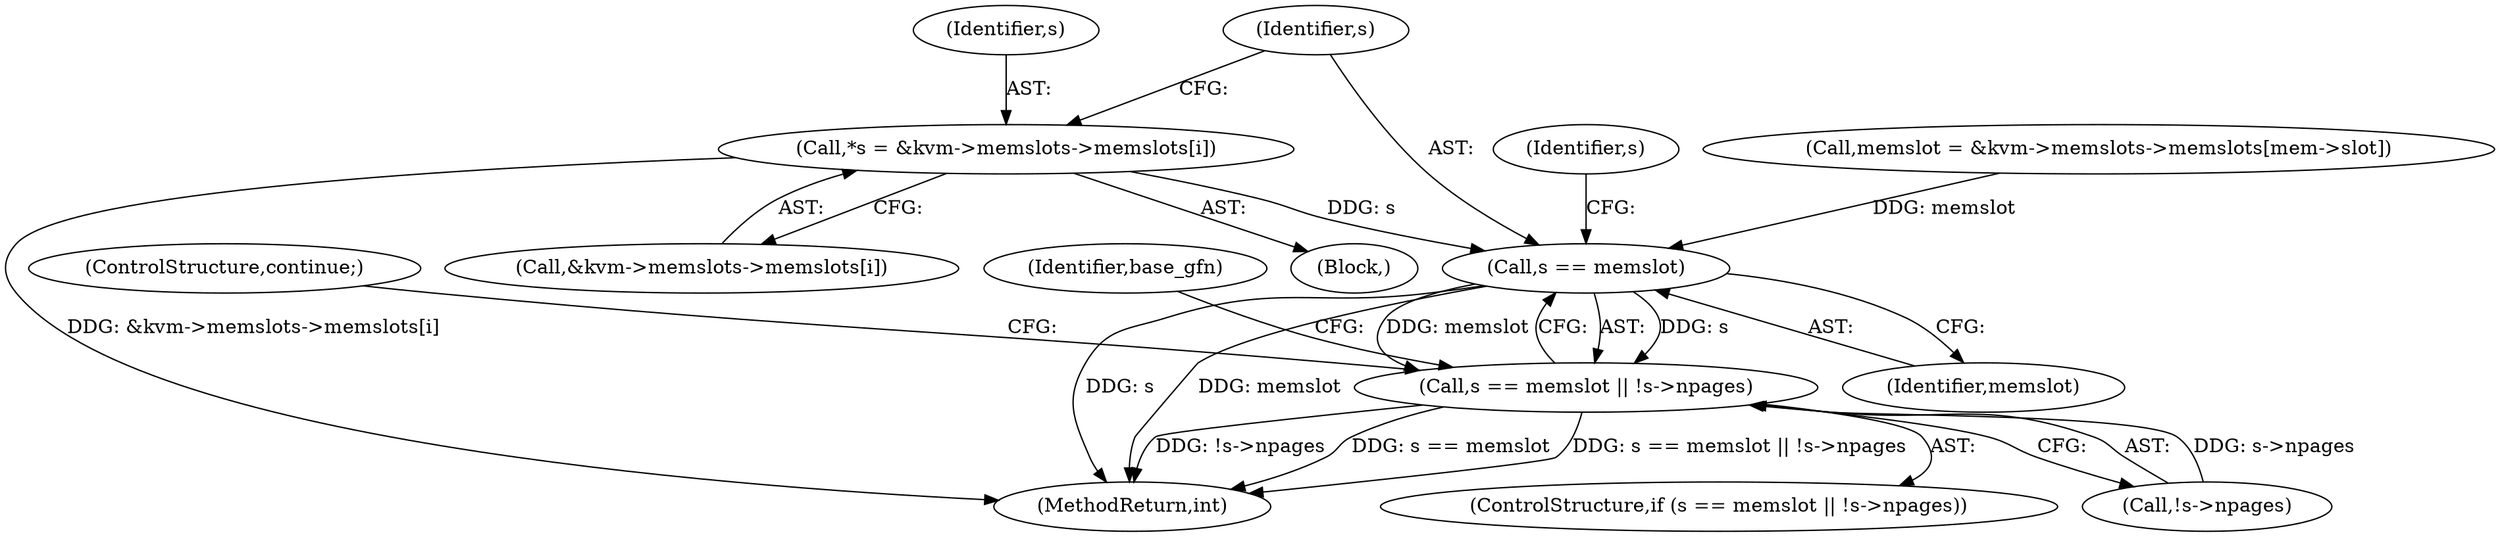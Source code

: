 digraph "0_linux_fa3d315a4ce2c0891cdde262562e710d95fba19e@array" {
"1000285" [label="(Call,*s = &kvm->memslots->memslots[i])"];
"1000297" [label="(Call,s == memslot)"];
"1000296" [label="(Call,s == memslot || !s->npages)"];
"1000300" [label="(Call,!s->npages)"];
"1000304" [label="(ControlStructure,continue;)"];
"1000295" [label="(ControlStructure,if (s == memslot || !s->npages))"];
"1000310" [label="(Identifier,base_gfn)"];
"1000298" [label="(Identifier,s)"];
"1000285" [label="(Call,*s = &kvm->memslots->memslots[i])"];
"1000643" [label="(MethodReturn,int)"];
"1000297" [label="(Call,s == memslot)"];
"1000283" [label="(Block,)"];
"1000287" [label="(Call,&kvm->memslots->memslots[i])"];
"1000286" [label="(Identifier,s)"];
"1000302" [label="(Identifier,s)"];
"1000299" [label="(Identifier,memslot)"];
"1000190" [label="(Call,memslot = &kvm->memslots->memslots[mem->slot])"];
"1000296" [label="(Call,s == memslot || !s->npages)"];
"1000285" -> "1000283"  [label="AST: "];
"1000285" -> "1000287"  [label="CFG: "];
"1000286" -> "1000285"  [label="AST: "];
"1000287" -> "1000285"  [label="AST: "];
"1000298" -> "1000285"  [label="CFG: "];
"1000285" -> "1000643"  [label="DDG: &kvm->memslots->memslots[i]"];
"1000285" -> "1000297"  [label="DDG: s"];
"1000297" -> "1000296"  [label="AST: "];
"1000297" -> "1000299"  [label="CFG: "];
"1000298" -> "1000297"  [label="AST: "];
"1000299" -> "1000297"  [label="AST: "];
"1000302" -> "1000297"  [label="CFG: "];
"1000296" -> "1000297"  [label="CFG: "];
"1000297" -> "1000643"  [label="DDG: s"];
"1000297" -> "1000643"  [label="DDG: memslot"];
"1000297" -> "1000296"  [label="DDG: s"];
"1000297" -> "1000296"  [label="DDG: memslot"];
"1000190" -> "1000297"  [label="DDG: memslot"];
"1000296" -> "1000295"  [label="AST: "];
"1000296" -> "1000300"  [label="CFG: "];
"1000300" -> "1000296"  [label="AST: "];
"1000304" -> "1000296"  [label="CFG: "];
"1000310" -> "1000296"  [label="CFG: "];
"1000296" -> "1000643"  [label="DDG: s == memslot || !s->npages"];
"1000296" -> "1000643"  [label="DDG: !s->npages"];
"1000296" -> "1000643"  [label="DDG: s == memslot"];
"1000300" -> "1000296"  [label="DDG: s->npages"];
}
